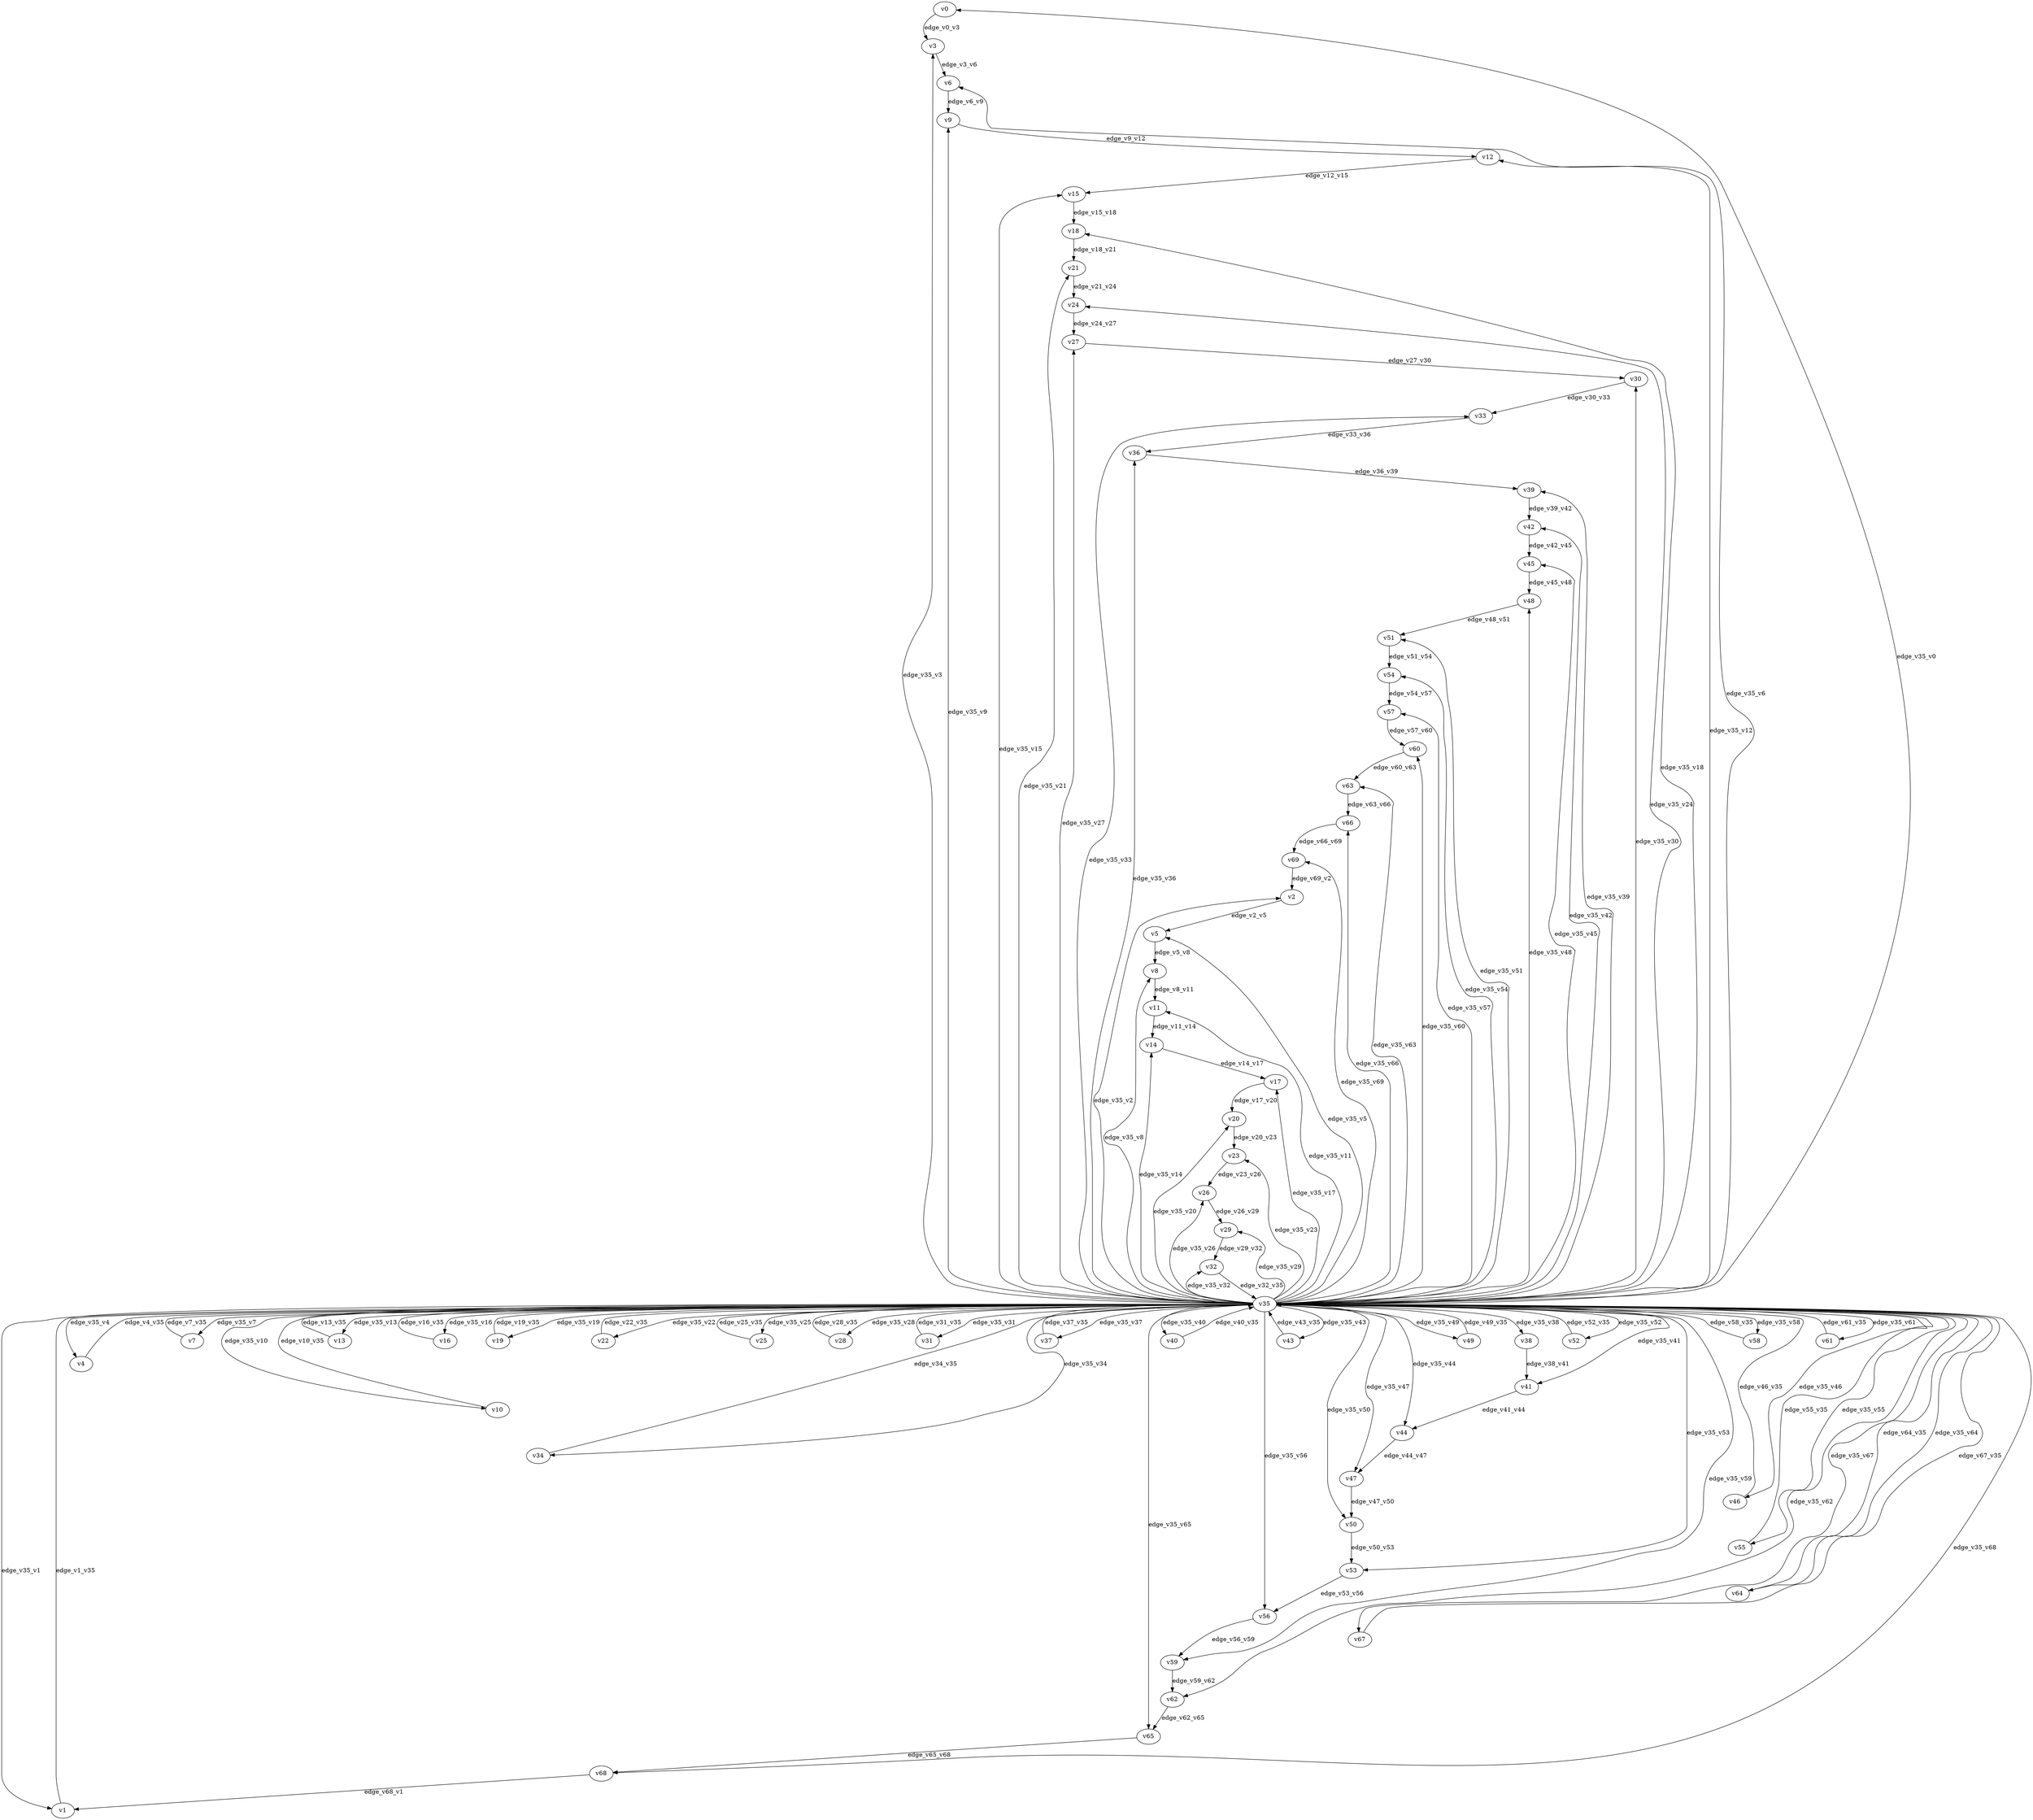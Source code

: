 digraph test094 {
    // Discounted game test case
    // Vertex properties: name [player=X]
    // Edge properties: [weight=Y, discount=Z]

    v0 [name="v0", player=0];
    v1 [name="v1", player=1];
    v2 [name="v2", player=0];
    v3 [name="v3", player=1];
    v4 [name="v4", player=0];
    v5 [name="v5", player=1];
    v6 [name="v6", player=0];
    v7 [name="v7", player=1];
    v8 [name="v8", player=0];
    v9 [name="v9", player=1];
    v10 [name="v10", player=0];
    v11 [name="v11", player=1];
    v12 [name="v12", player=0];
    v13 [name="v13", player=1];
    v14 [name="v14", player=0];
    v15 [name="v15", player=1];
    v16 [name="v16", player=0];
    v17 [name="v17", player=1];
    v18 [name="v18", player=0];
    v19 [name="v19", player=1];
    v20 [name="v20", player=0];
    v21 [name="v21", player=1];
    v22 [name="v22", player=0];
    v23 [name="v23", player=1];
    v24 [name="v24", player=0];
    v25 [name="v25", player=1];
    v26 [name="v26", player=0];
    v27 [name="v27", player=1];
    v28 [name="v28", player=0];
    v29 [name="v29", player=1];
    v30 [name="v30", player=0];
    v31 [name="v31", player=1];
    v32 [name="v32", player=0];
    v33 [name="v33", player=1];
    v34 [name="v34", player=0];
    v35 [name="v35", player=0];
    v36 [name="v36", player=0];
    v37 [name="v37", player=1];
    v38 [name="v38", player=0];
    v39 [name="v39", player=1];
    v40 [name="v40", player=0];
    v41 [name="v41", player=1];
    v42 [name="v42", player=0];
    v43 [name="v43", player=1];
    v44 [name="v44", player=0];
    v45 [name="v45", player=1];
    v46 [name="v46", player=0];
    v47 [name="v47", player=1];
    v48 [name="v48", player=0];
    v49 [name="v49", player=1];
    v50 [name="v50", player=0];
    v51 [name="v51", player=1];
    v52 [name="v52", player=0];
    v53 [name="v53", player=1];
    v54 [name="v54", player=0];
    v55 [name="v55", player=1];
    v56 [name="v56", player=0];
    v57 [name="v57", player=1];
    v58 [name="v58", player=0];
    v59 [name="v59", player=1];
    v60 [name="v60", player=0];
    v61 [name="v61", player=1];
    v62 [name="v62", player=0];
    v63 [name="v63", player=1];
    v64 [name="v64", player=0];
    v65 [name="v65", player=1];
    v66 [name="v66", player=0];
    v67 [name="v67", player=1];
    v68 [name="v68", player=0];
    v69 [name="v69", player=1];

    v35 -> v0 [label="edge_v35_v0", weight=0.52, discount=0.331];
    v35 -> v1 [label="edge_v35_v1", weight=2.22, discount=0.331];
    v1 -> v35 [label="edge_v1_v35", weight=3.23, discount=0.331];
    v35 -> v2 [label="edge_v35_v2", weight=-3.29, discount=0.331];
    v35 -> v3 [label="edge_v35_v3", weight=-3.08, discount=0.331];
    v35 -> v4 [label="edge_v35_v4", weight=-2.65, discount=0.331];
    v4 -> v35 [label="edge_v4_v35", weight=-5.33, discount=0.331];
    v35 -> v5 [label="edge_v35_v5", weight=-5.73, discount=0.331];
    v35 -> v6 [label="edge_v35_v6", weight=-1.72, discount=0.331];
    v35 -> v7 [label="edge_v35_v7", weight=7.51, discount=0.331];
    v7 -> v35 [label="edge_v7_v35", weight=5.75, discount=0.331];
    v35 -> v8 [label="edge_v35_v8", weight=-0.25, discount=0.331];
    v35 -> v9 [label="edge_v35_v9", weight=6.84, discount=0.331];
    v35 -> v10 [label="edge_v35_v10", weight=-4.08, discount=0.331];
    v10 -> v35 [label="edge_v10_v35", weight=-6.69, discount=0.331];
    v35 -> v11 [label="edge_v35_v11", weight=0.94, discount=0.331];
    v35 -> v12 [label="edge_v35_v12", weight=4.33, discount=0.331];
    v35 -> v13 [label="edge_v35_v13", weight=7.35, discount=0.331];
    v13 -> v35 [label="edge_v13_v35", weight=5.50, discount=0.331];
    v35 -> v14 [label="edge_v35_v14", weight=5.18, discount=0.331];
    v35 -> v15 [label="edge_v35_v15", weight=5.49, discount=0.331];
    v35 -> v16 [label="edge_v35_v16", weight=1.92, discount=0.331];
    v16 -> v35 [label="edge_v16_v35", weight=0.88, discount=0.331];
    v35 -> v17 [label="edge_v35_v17", weight=6.32, discount=0.331];
    v35 -> v18 [label="edge_v35_v18", weight=-5.74, discount=0.331];
    v35 -> v19 [label="edge_v35_v19", weight=5.22, discount=0.331];
    v19 -> v35 [label="edge_v19_v35", weight=7.01, discount=0.331];
    v35 -> v20 [label="edge_v35_v20", weight=1.64, discount=0.331];
    v35 -> v21 [label="edge_v35_v21", weight=1.24, discount=0.331];
    v35 -> v22 [label="edge_v35_v22", weight=5.91, discount=0.331];
    v22 -> v35 [label="edge_v22_v35", weight=6.38, discount=0.331];
    v35 -> v23 [label="edge_v35_v23", weight=2.39, discount=0.331];
    v35 -> v24 [label="edge_v35_v24", weight=-5.86, discount=0.331];
    v35 -> v25 [label="edge_v35_v25", weight=2.63, discount=0.331];
    v25 -> v35 [label="edge_v25_v35", weight=0.28, discount=0.331];
    v35 -> v26 [label="edge_v35_v26", weight=5.50, discount=0.331];
    v35 -> v27 [label="edge_v35_v27", weight=4.61, discount=0.331];
    v35 -> v28 [label="edge_v35_v28", weight=8.72, discount=0.331];
    v28 -> v35 [label="edge_v28_v35", weight=8.74, discount=0.331];
    v35 -> v29 [label="edge_v35_v29", weight=5.34, discount=0.331];
    v35 -> v30 [label="edge_v35_v30", weight=3.92, discount=0.331];
    v35 -> v31 [label="edge_v35_v31", weight=4.52, discount=0.331];
    v31 -> v35 [label="edge_v31_v35", weight=4.84, discount=0.331];
    v35 -> v32 [label="edge_v35_v32", weight=9.44, discount=0.331];
    v35 -> v33 [label="edge_v35_v33", weight=-4.63, discount=0.331];
    v35 -> v34 [label="edge_v35_v34", weight=-3.15, discount=0.331];
    v34 -> v35 [label="edge_v34_v35", weight=-1.56, discount=0.331];
    v35 -> v36 [label="edge_v35_v36", weight=1.72, discount=0.331];
    v35 -> v37 [label="edge_v35_v37", weight=4.73, discount=0.331];
    v37 -> v35 [label="edge_v37_v35", weight=5.91, discount=0.331];
    v35 -> v38 [label="edge_v35_v38", weight=-3.61, discount=0.331];
    v35 -> v39 [label="edge_v35_v39", weight=-4.85, discount=0.331];
    v35 -> v40 [label="edge_v35_v40", weight=7.56, discount=0.331];
    v40 -> v35 [label="edge_v40_v35", weight=6.00, discount=0.331];
    v35 -> v41 [label="edge_v35_v41", weight=0.12, discount=0.331];
    v35 -> v42 [label="edge_v35_v42", weight=-2.96, discount=0.331];
    v35 -> v43 [label="edge_v35_v43", weight=7.18, discount=0.331];
    v43 -> v35 [label="edge_v43_v35", weight=8.89, discount=0.331];
    v35 -> v44 [label="edge_v35_v44", weight=8.57, discount=0.331];
    v35 -> v45 [label="edge_v35_v45", weight=-1.98, discount=0.331];
    v35 -> v46 [label="edge_v35_v46", weight=-5.83, discount=0.331];
    v46 -> v35 [label="edge_v46_v35", weight=-5.23, discount=0.331];
    v35 -> v47 [label="edge_v35_v47", weight=-3.11, discount=0.331];
    v35 -> v48 [label="edge_v35_v48", weight=6.71, discount=0.331];
    v35 -> v49 [label="edge_v35_v49", weight=8.71, discount=0.331];
    v49 -> v35 [label="edge_v49_v35", weight=9.93, discount=0.331];
    v35 -> v50 [label="edge_v35_v50", weight=5.13, discount=0.331];
    v35 -> v51 [label="edge_v35_v51", weight=-1.83, discount=0.331];
    v35 -> v52 [label="edge_v35_v52", weight=9.69, discount=0.331];
    v52 -> v35 [label="edge_v52_v35", weight=10.01, discount=0.331];
    v35 -> v53 [label="edge_v35_v53", weight=5.81, discount=0.331];
    v35 -> v54 [label="edge_v35_v54", weight=-4.05, discount=0.331];
    v35 -> v55 [label="edge_v35_v55", weight=-5.99, discount=0.331];
    v55 -> v35 [label="edge_v55_v35", weight=-5.07, discount=0.331];
    v35 -> v56 [label="edge_v35_v56", weight=9.41, discount=0.331];
    v35 -> v57 [label="edge_v35_v57", weight=2.89, discount=0.331];
    v35 -> v58 [label="edge_v35_v58", weight=8.58, discount=0.331];
    v58 -> v35 [label="edge_v58_v35", weight=8.43, discount=0.331];
    v35 -> v59 [label="edge_v35_v59", weight=-1.03, discount=0.331];
    v35 -> v60 [label="edge_v35_v60", weight=7.63, discount=0.331];
    v35 -> v61 [label="edge_v35_v61", weight=7.58, discount=0.331];
    v61 -> v35 [label="edge_v61_v35", weight=10.47, discount=0.331];
    v35 -> v62 [label="edge_v35_v62", weight=-4.71, discount=0.331];
    v35 -> v63 [label="edge_v35_v63", weight=-2.02, discount=0.331];
    v35 -> v64 [label="edge_v35_v64", weight=-2.40, discount=0.331];
    v64 -> v35 [label="edge_v64_v35", weight=-3.90, discount=0.331];
    v35 -> v65 [label="edge_v35_v65", weight=4.02, discount=0.331];
    v35 -> v66 [label="edge_v35_v66", weight=5.85, discount=0.331];
    v35 -> v67 [label="edge_v35_v67", weight=-2.98, discount=0.331];
    v67 -> v35 [label="edge_v67_v35", weight=-0.29, discount=0.331];
    v35 -> v68 [label="edge_v35_v68", weight=0.75, discount=0.331];
    v35 -> v69 [label="edge_v35_v69", weight=-0.57, discount=0.331];
    v0 -> v3 [label="edge_v0_v3", weight=0.82, discount=0.331];
    v2 -> v5 [label="edge_v2_v5", weight=0.63, discount=0.331];
    v3 -> v6 [label="edge_v3_v6", weight=-0.51, discount=0.331];
    v5 -> v8 [label="edge_v5_v8", weight=1.32, discount=0.331];
    v6 -> v9 [label="edge_v6_v9", weight=5.97, discount=0.331];
    v8 -> v11 [label="edge_v8_v11", weight=3.58, discount=0.331];
    v9 -> v12 [label="edge_v9_v12", weight=-1.27, discount=0.331];
    v11 -> v14 [label="edge_v11_v14", weight=-1.91, discount=0.331];
    v12 -> v15 [label="edge_v12_v15", weight=4.09, discount=0.331];
    v14 -> v17 [label="edge_v14_v17", weight=-0.73, discount=0.331];
    v15 -> v18 [label="edge_v15_v18", weight=6.64, discount=0.331];
    v17 -> v20 [label="edge_v17_v20", weight=5.06, discount=0.331];
    v18 -> v21 [label="edge_v18_v21", weight=6.73, discount=0.331];
    v20 -> v23 [label="edge_v20_v23", weight=6.93, discount=0.331];
    v21 -> v24 [label="edge_v21_v24", weight=4.42, discount=0.331];
    v23 -> v26 [label="edge_v23_v26", weight=-2.60, discount=0.331];
    v24 -> v27 [label="edge_v24_v27", weight=-0.67, discount=0.331];
    v26 -> v29 [label="edge_v26_v29", weight=1.45, discount=0.331];
    v27 -> v30 [label="edge_v27_v30", weight=-1.64, discount=0.331];
    v29 -> v32 [label="edge_v29_v32", weight=6.77, discount=0.331];
    v30 -> v33 [label="edge_v30_v33", weight=-2.50, discount=0.331];
    v32 -> v35 [label="edge_v32_v35", weight=3.66, discount=0.331];
    v33 -> v36 [label="edge_v33_v36", weight=-0.96, discount=0.331];
    v36 -> v39 [label="edge_v36_v39", weight=0.94, discount=0.331];
    v38 -> v41 [label="edge_v38_v41", weight=4.05, discount=0.331];
    v39 -> v42 [label="edge_v39_v42", weight=4.69, discount=0.331];
    v41 -> v44 [label="edge_v41_v44", weight=-0.37, discount=0.331];
    v42 -> v45 [label="edge_v42_v45", weight=6.37, discount=0.331];
    v44 -> v47 [label="edge_v44_v47", weight=1.42, discount=0.331];
    v45 -> v48 [label="edge_v45_v48", weight=2.85, discount=0.331];
    v47 -> v50 [label="edge_v47_v50", weight=4.51, discount=0.331];
    v48 -> v51 [label="edge_v48_v51", weight=-0.58, discount=0.331];
    v50 -> v53 [label="edge_v50_v53", weight=5.35, discount=0.331];
    v51 -> v54 [label="edge_v51_v54", weight=4.45, discount=0.331];
    v53 -> v56 [label="edge_v53_v56", weight=3.87, discount=0.331];
    v54 -> v57 [label="edge_v54_v57", weight=6.85, discount=0.331];
    v56 -> v59 [label="edge_v56_v59", weight=0.47, discount=0.331];
    v57 -> v60 [label="edge_v57_v60", weight=3.54, discount=0.331];
    v59 -> v62 [label="edge_v59_v62", weight=6.12, discount=0.331];
    v60 -> v63 [label="edge_v60_v63", weight=-2.69, discount=0.331];
    v62 -> v65 [label="edge_v62_v65", weight=5.05, discount=0.331];
    v63 -> v66 [label="edge_v63_v66", weight=3.52, discount=0.331];
    v65 -> v68 [label="edge_v65_v68", weight=5.95, discount=0.331];
    v66 -> v69 [label="edge_v66_v69", weight=2.19, discount=0.331];
    v68 -> v1 [label="edge_v68_v1", weight=5.92, discount=0.331];
    v69 -> v2 [label="edge_v69_v2", weight=2.01, discount=0.331];
}
